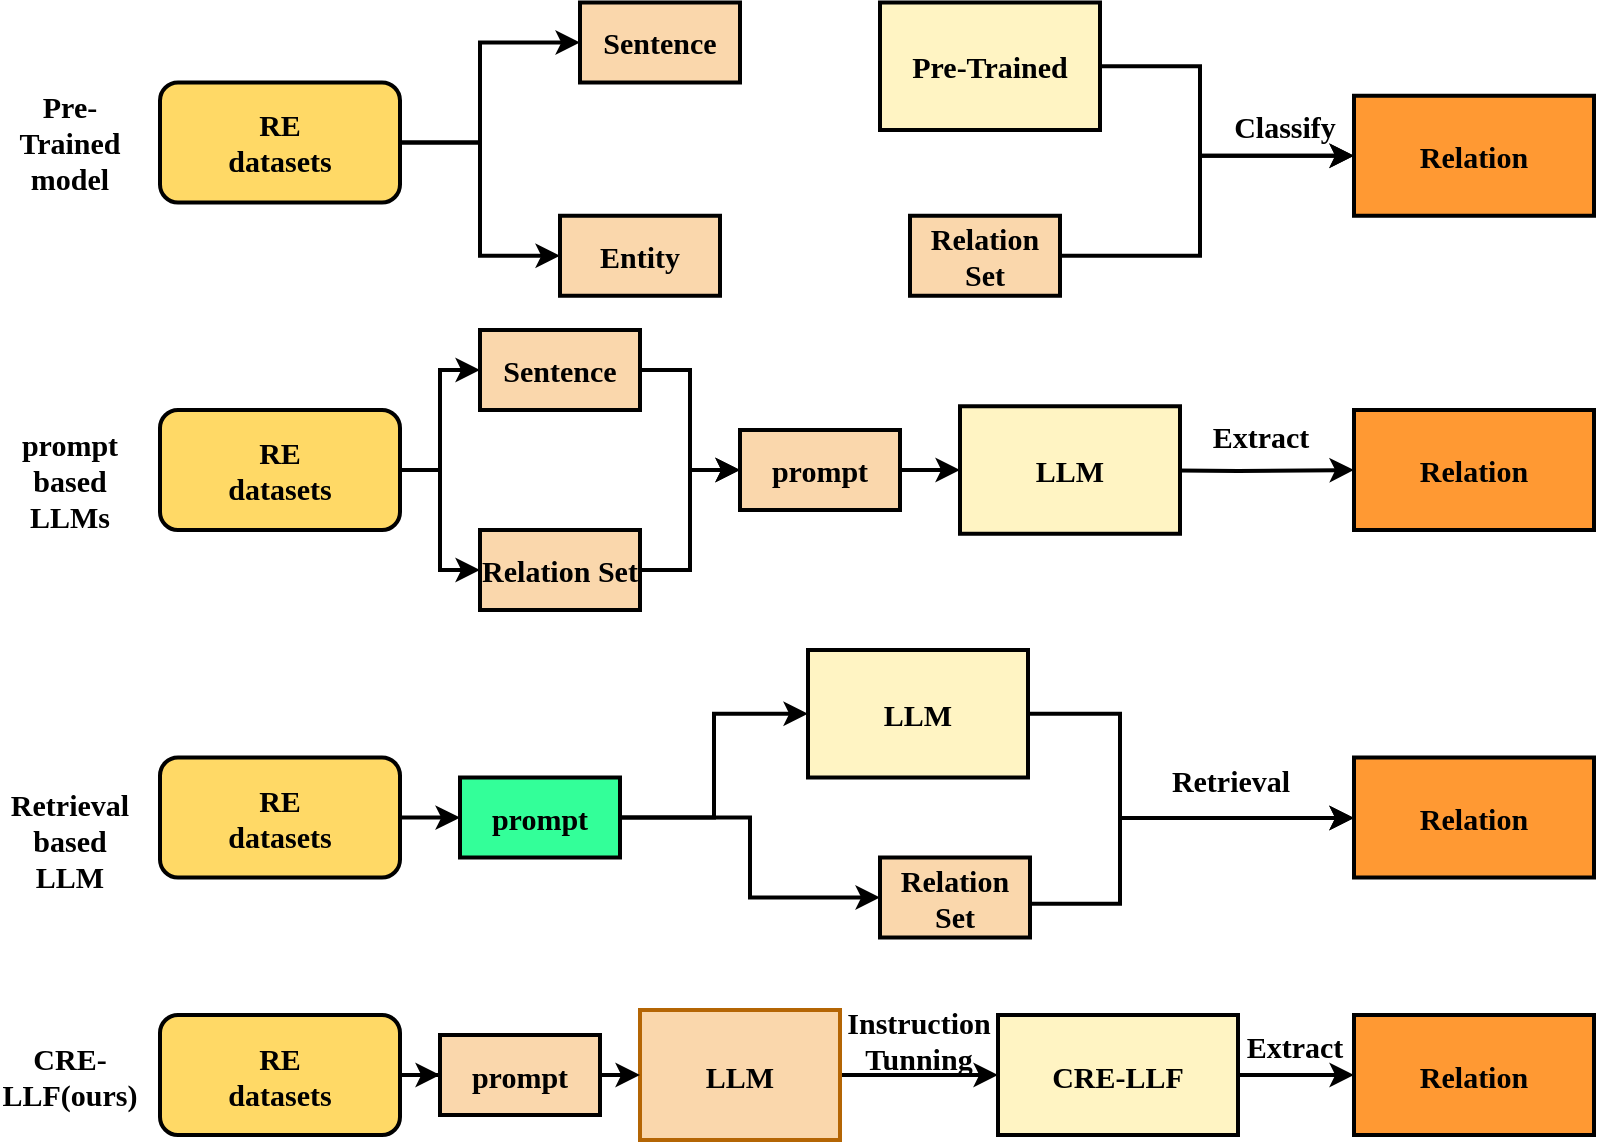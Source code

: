 <mxfile version="22.1.17" type="github">
  <diagram name="第 1 页" id="flA4l-o1dxtjvLFhLCzr">
    <mxGraphModel dx="906" dy="579" grid="1" gridSize="10" guides="1" tooltips="1" connect="1" arrows="1" fold="1" page="1" pageScale="1" pageWidth="827" pageHeight="1169" math="0" shadow="0">
      <root>
        <mxCell id="0" />
        <mxCell id="1" parent="0" />
        <mxCell id="z9Jyv8x2uTpzBOAvSgdd-29" style="edgeStyle=orthogonalEdgeStyle;rounded=0;orthogonalLoop=1;jettySize=auto;html=1;exitX=1;exitY=0.5;exitDx=0;exitDy=0;strokeWidth=2;fontFamily=Times New Roman;fontStyle=1;fontSize=15;" parent="1" source="jGrp5Y4HYreiGU5nSvVj-3" target="z9Jyv8x2uTpzBOAvSgdd-26" edge="1">
          <mxGeometry relative="1" as="geometry" />
        </mxCell>
        <mxCell id="jGrp5Y4HYreiGU5nSvVj-3" value="&lt;font style=&quot;font-size: 15px;&quot;&gt;RE&lt;br style=&quot;font-size: 15px;&quot;&gt;datasets&lt;/font&gt;" style="rounded=1;whiteSpace=wrap;html=1;fillColor=#FFD966;gradientColor=none;strokeWidth=2;fontFamily=Times New Roman;fontStyle=1;fontSize=15;" parent="1" vertex="1">
          <mxGeometry x="110" y="582.5" width="120" height="60" as="geometry" />
        </mxCell>
        <mxCell id="jGrp5Y4HYreiGU5nSvVj-10" value="&lt;font style=&quot;font-size: 15px;&quot;&gt;Instruction &lt;br style=&quot;font-size: 15px;&quot;&gt;Tunning&lt;/font&gt;" style="text;html=1;align=center;verticalAlign=middle;resizable=0;points=[];autosize=1;strokeColor=none;fillColor=none;strokeWidth=2;fontFamily=Times New Roman;fontStyle=1;fontSize=15;" parent="1" vertex="1">
          <mxGeometry x="439" y="570" width="100" height="50" as="geometry" />
        </mxCell>
        <mxCell id="jGrp5Y4HYreiGU5nSvVj-49" value="" style="edgeStyle=orthogonalEdgeStyle;rounded=0;orthogonalLoop=1;jettySize=auto;html=1;strokeWidth=2;fontFamily=Times New Roman;fontStyle=1;fontSize=15;" parent="1" source="jGrp5Y4HYreiGU5nSvVj-17" target="jGrp5Y4HYreiGU5nSvVj-48" edge="1">
          <mxGeometry relative="1" as="geometry" />
        </mxCell>
        <mxCell id="jGrp5Y4HYreiGU5nSvVj-17" value="&lt;font style=&quot;font-size: 15px;&quot;&gt;CRE-LLF&lt;/font&gt;" style="rounded=0;whiteSpace=wrap;html=1;fillColor=#FFF4C3;strokeWidth=2;fontFamily=Times New Roman;fontStyle=1;fontSize=15;" parent="1" vertex="1">
          <mxGeometry x="529" y="582.5" width="120" height="60" as="geometry" />
        </mxCell>
        <mxCell id="jGrp5Y4HYreiGU5nSvVj-21" value="CRE-LLF(ours)" style="text;html=1;strokeColor=none;fillColor=none;align=center;verticalAlign=middle;whiteSpace=wrap;rounded=0;strokeWidth=2;fontFamily=Times New Roman;fontStyle=1;fontSize=15;" parent="1" vertex="1">
          <mxGeometry x="30" y="597.5" width="70" height="30" as="geometry" />
        </mxCell>
        <mxCell id="jGrp5Y4HYreiGU5nSvVj-22" value="Pre-Trained model" style="text;html=1;strokeColor=none;fillColor=none;align=center;verticalAlign=middle;whiteSpace=wrap;rounded=0;strokeWidth=2;fontFamily=Times New Roman;fontStyle=1;fontSize=15;" parent="1" vertex="1">
          <mxGeometry x="30" y="131.25" width="70" height="30" as="geometry" />
        </mxCell>
        <mxCell id="jGrp5Y4HYreiGU5nSvVj-28" style="edgeStyle=orthogonalEdgeStyle;rounded=0;orthogonalLoop=1;jettySize=auto;html=1;exitX=1;exitY=0.5;exitDx=0;exitDy=0;entryX=0;entryY=0.5;entryDx=0;entryDy=0;strokeWidth=2;fontFamily=Times New Roman;fontStyle=1;fontSize=15;" parent="1" source="jGrp5Y4HYreiGU5nSvVj-23" target="jGrp5Y4HYreiGU5nSvVj-25" edge="1">
          <mxGeometry relative="1" as="geometry" />
        </mxCell>
        <mxCell id="jGrp5Y4HYreiGU5nSvVj-35" style="edgeStyle=orthogonalEdgeStyle;rounded=0;orthogonalLoop=1;jettySize=auto;html=1;exitX=1;exitY=0.5;exitDx=0;exitDy=0;entryX=0;entryY=0.5;entryDx=0;entryDy=0;strokeWidth=2;fontFamily=Times New Roman;fontStyle=1;fontSize=15;" parent="1" source="jGrp5Y4HYreiGU5nSvVj-23" target="jGrp5Y4HYreiGU5nSvVj-24" edge="1">
          <mxGeometry relative="1" as="geometry">
            <Array as="points">
              <mxPoint x="270" y="96.25" />
            </Array>
          </mxGeometry>
        </mxCell>
        <mxCell id="jGrp5Y4HYreiGU5nSvVj-23" value="&lt;font style=&quot;font-size: 15px;&quot;&gt;RE&lt;br style=&quot;font-size: 15px;&quot;&gt;datasets&lt;/font&gt;" style="rounded=1;whiteSpace=wrap;html=1;fillColor=#FFD966;gradientColor=none;strokeWidth=2;fontFamily=Times New Roman;fontStyle=1;fontSize=15;" parent="1" vertex="1">
          <mxGeometry x="110" y="116.25" width="120" height="60" as="geometry" />
        </mxCell>
        <mxCell id="jGrp5Y4HYreiGU5nSvVj-24" value="Sentence" style="rounded=0;whiteSpace=wrap;html=1;fillColor=#FAD7AC;strokeColor=#000000;strokeWidth=2;fontFamily=Times New Roman;fontStyle=1;fontSize=15;" parent="1" vertex="1">
          <mxGeometry x="320" y="76.25" width="80" height="40" as="geometry" />
        </mxCell>
        <mxCell id="jGrp5Y4HYreiGU5nSvVj-25" value="Entity" style="rounded=0;whiteSpace=wrap;html=1;fillColor=#FAD7AC;strokeWidth=2;fontFamily=Times New Roman;fontStyle=1;fontSize=15;" parent="1" vertex="1">
          <mxGeometry x="310" y="182.88" width="80" height="40" as="geometry" />
        </mxCell>
        <mxCell id="jGrp5Y4HYreiGU5nSvVj-52" style="edgeStyle=orthogonalEdgeStyle;rounded=0;orthogonalLoop=1;jettySize=auto;html=1;exitX=1;exitY=0.5;exitDx=0;exitDy=0;entryX=0;entryY=0.5;entryDx=0;entryDy=0;strokeWidth=2;fontFamily=Times New Roman;fontStyle=1;fontSize=15;" parent="1" source="jGrp5Y4HYreiGU5nSvVj-36" target="jGrp5Y4HYreiGU5nSvVj-45" edge="1">
          <mxGeometry relative="1" as="geometry">
            <Array as="points">
              <mxPoint x="630" y="108" />
              <mxPoint x="630" y="153" />
            </Array>
          </mxGeometry>
        </mxCell>
        <mxCell id="jGrp5Y4HYreiGU5nSvVj-36" value="&lt;span style=&quot;font-size: 15px;&quot;&gt;Pre-Trained&lt;/span&gt;" style="rounded=0;whiteSpace=wrap;html=1;fillColor=#FFF4C3;strokeWidth=2;fontFamily=Times New Roman;fontStyle=1;fontSize=15;" parent="1" vertex="1">
          <mxGeometry x="470" y="76.25" width="110" height="63.75" as="geometry" />
        </mxCell>
        <mxCell id="jGrp5Y4HYreiGU5nSvVj-45" value="&lt;font style=&quot;font-size: 15px;&quot;&gt;Relation&lt;/font&gt;" style="whiteSpace=wrap;html=1;rounded=0;fillColor=#FF9933;strokeWidth=2;fontFamily=Times New Roman;fontStyle=1;fontSize=15;" parent="1" vertex="1">
          <mxGeometry x="707" y="122.88" width="120" height="60" as="geometry" />
        </mxCell>
        <mxCell id="jGrp5Y4HYreiGU5nSvVj-47" value="Classify" style="text;html=1;align=center;verticalAlign=middle;resizable=0;points=[];autosize=1;strokeColor=none;fillColor=none;strokeWidth=2;fontFamily=Times New Roman;fontStyle=1;fontSize=15;" parent="1" vertex="1">
          <mxGeometry x="637" y="122.88" width="70" height="30" as="geometry" />
        </mxCell>
        <mxCell id="jGrp5Y4HYreiGU5nSvVj-48" value="Relation" style="whiteSpace=wrap;html=1;fillColor=#FF9933;rounded=0;strokeWidth=2;fontFamily=Times New Roman;fontStyle=1;fontSize=15;" parent="1" vertex="1">
          <mxGeometry x="707" y="582.5" width="120" height="60" as="geometry" />
        </mxCell>
        <mxCell id="z9Jyv8x2uTpzBOAvSgdd-49" style="edgeStyle=orthogonalEdgeStyle;rounded=0;orthogonalLoop=1;jettySize=auto;html=1;exitX=1;exitY=0.5;exitDx=0;exitDy=0;entryX=0;entryY=0.5;entryDx=0;entryDy=0;strokeWidth=2;fontFamily=Times New Roman;fontStyle=1;fontSize=15;" parent="1" source="z9Jyv8x2uTpzBOAvSgdd-2" target="z9Jyv8x2uTpzBOAvSgdd-7" edge="1">
          <mxGeometry relative="1" as="geometry" />
        </mxCell>
        <mxCell id="z9Jyv8x2uTpzBOAvSgdd-50" style="edgeStyle=orthogonalEdgeStyle;rounded=0;orthogonalLoop=1;jettySize=auto;html=1;exitX=1;exitY=0.5;exitDx=0;exitDy=0;entryX=0;entryY=0.5;entryDx=0;entryDy=0;strokeWidth=2;fontFamily=Times New Roman;fontStyle=1;fontSize=15;" parent="1" source="z9Jyv8x2uTpzBOAvSgdd-2" target="z9Jyv8x2uTpzBOAvSgdd-11" edge="1">
          <mxGeometry relative="1" as="geometry" />
        </mxCell>
        <mxCell id="z9Jyv8x2uTpzBOAvSgdd-2" value="&lt;font style=&quot;font-size: 15px;&quot;&gt;RE&lt;br style=&quot;font-size: 15px;&quot;&gt;datasets&lt;/font&gt;" style="rounded=1;whiteSpace=wrap;html=1;fillColor=#FFD966;gradientColor=none;strokeWidth=2;fontFamily=Times New Roman;fontStyle=1;fontSize=15;" parent="1" vertex="1">
          <mxGeometry x="110" y="280" width="120" height="60" as="geometry" />
        </mxCell>
        <mxCell id="z9Jyv8x2uTpzBOAvSgdd-20" style="edgeStyle=orthogonalEdgeStyle;rounded=0;orthogonalLoop=1;jettySize=auto;html=1;exitX=1;exitY=0.5;exitDx=0;exitDy=0;entryX=0;entryY=0.5;entryDx=0;entryDy=0;strokeWidth=2;fontFamily=Times New Roman;fontStyle=1;fontSize=15;" parent="1" source="z9Jyv8x2uTpzBOAvSgdd-7" target="z9Jyv8x2uTpzBOAvSgdd-19" edge="1">
          <mxGeometry relative="1" as="geometry" />
        </mxCell>
        <mxCell id="z9Jyv8x2uTpzBOAvSgdd-7" value="Sentence" style="rounded=0;whiteSpace=wrap;html=1;fillColor=#FAD7AC;strokeColor=default;strokeWidth=2;fontFamily=Times New Roman;fontStyle=1;fontSize=15;" parent="1" vertex="1">
          <mxGeometry x="270" y="240" width="80" height="40" as="geometry" />
        </mxCell>
        <mxCell id="z9Jyv8x2uTpzBOAvSgdd-21" style="edgeStyle=orthogonalEdgeStyle;rounded=0;orthogonalLoop=1;jettySize=auto;html=1;exitX=1;exitY=0.5;exitDx=0;exitDy=0;entryX=0;entryY=0.5;entryDx=0;entryDy=0;strokeWidth=2;fontFamily=Times New Roman;fontStyle=1;fontSize=15;" parent="1" source="z9Jyv8x2uTpzBOAvSgdd-11" target="z9Jyv8x2uTpzBOAvSgdd-19" edge="1">
          <mxGeometry relative="1" as="geometry" />
        </mxCell>
        <mxCell id="z9Jyv8x2uTpzBOAvSgdd-11" value="Relation Set" style="rounded=0;whiteSpace=wrap;html=1;fillColor=#FAD7AC;strokeWidth=2;fontFamily=Times New Roman;fontStyle=1;fontSize=15;" parent="1" vertex="1">
          <mxGeometry x="270" y="340" width="80" height="40" as="geometry" />
        </mxCell>
        <mxCell id="z9Jyv8x2uTpzBOAvSgdd-16" style="edgeStyle=orthogonalEdgeStyle;rounded=0;orthogonalLoop=1;jettySize=auto;html=1;exitX=1;exitY=0.5;exitDx=0;exitDy=0;entryX=0;entryY=0.5;entryDx=0;entryDy=0;strokeWidth=2;fontFamily=Times New Roman;fontStyle=1;fontSize=15;" parent="1" target="z9Jyv8x2uTpzBOAvSgdd-15" edge="1">
          <mxGeometry relative="1" as="geometry">
            <mxPoint x="590" y="310.005" as="sourcePoint" />
          </mxGeometry>
        </mxCell>
        <mxCell id="z9Jyv8x2uTpzBOAvSgdd-15" value="&lt;font style=&quot;font-size: 15px;&quot;&gt;Relation&lt;/font&gt;" style="whiteSpace=wrap;html=1;rounded=0;fillColor=#FF9933;strokeWidth=2;fontFamily=Times New Roman;fontStyle=1;fontSize=15;" parent="1" vertex="1">
          <mxGeometry x="707" y="280" width="120" height="60" as="geometry" />
        </mxCell>
        <mxCell id="z9Jyv8x2uTpzBOAvSgdd-18" value="&lt;font style=&quot;font-size: 15px;&quot;&gt;LLM&lt;/font&gt;" style="rounded=0;whiteSpace=wrap;html=1;fillColor=#FFF4C3;strokeWidth=2;fontFamily=Times New Roman;fontStyle=1;fontSize=15;" parent="1" vertex="1">
          <mxGeometry x="510" y="278.13" width="110" height="63.75" as="geometry" />
        </mxCell>
        <mxCell id="z9Jyv8x2uTpzBOAvSgdd-24" style="edgeStyle=orthogonalEdgeStyle;rounded=0;orthogonalLoop=1;jettySize=auto;html=1;exitX=1;exitY=0.5;exitDx=0;exitDy=0;entryX=0;entryY=0.5;entryDx=0;entryDy=0;strokeWidth=2;fontFamily=Times New Roman;fontStyle=1;fontSize=15;" parent="1" source="z9Jyv8x2uTpzBOAvSgdd-19" target="z9Jyv8x2uTpzBOAvSgdd-18" edge="1">
          <mxGeometry relative="1" as="geometry" />
        </mxCell>
        <mxCell id="z9Jyv8x2uTpzBOAvSgdd-19" value="prompt" style="rounded=0;whiteSpace=wrap;html=1;fillColor=#FAD7AC;strokeWidth=2;fontFamily=Times New Roman;fontStyle=1;fontSize=15;" parent="1" vertex="1">
          <mxGeometry x="400" y="290" width="80" height="40" as="geometry" />
        </mxCell>
        <mxCell id="z9Jyv8x2uTpzBOAvSgdd-31" value="" style="edgeStyle=orthogonalEdgeStyle;rounded=0;orthogonalLoop=1;jettySize=auto;html=1;strokeWidth=2;fontFamily=Times New Roman;fontStyle=1;fontSize=15;" parent="1" source="z9Jyv8x2uTpzBOAvSgdd-25" target="jGrp5Y4HYreiGU5nSvVj-17" edge="1">
          <mxGeometry relative="1" as="geometry" />
        </mxCell>
        <mxCell id="z9Jyv8x2uTpzBOAvSgdd-25" value="&lt;font style=&quot;font-size: 15px;&quot;&gt;LLM&lt;/font&gt;" style="rounded=0;whiteSpace=wrap;html=1;fillColor=#fad7ac;strokeColor=#b46504;strokeWidth=2;fontFamily=Times New Roman;fontStyle=1;fontSize=15;" parent="1" vertex="1">
          <mxGeometry x="350" y="580" width="100" height="65" as="geometry" />
        </mxCell>
        <mxCell id="z9Jyv8x2uTpzBOAvSgdd-30" style="edgeStyle=orthogonalEdgeStyle;rounded=0;orthogonalLoop=1;jettySize=auto;html=1;exitX=1;exitY=0.5;exitDx=0;exitDy=0;entryX=0;entryY=0.5;entryDx=0;entryDy=0;strokeWidth=2;fontFamily=Times New Roman;fontStyle=1;fontSize=15;" parent="1" source="z9Jyv8x2uTpzBOAvSgdd-26" target="z9Jyv8x2uTpzBOAvSgdd-25" edge="1">
          <mxGeometry relative="1" as="geometry" />
        </mxCell>
        <mxCell id="z9Jyv8x2uTpzBOAvSgdd-26" value="prompt" style="rounded=0;whiteSpace=wrap;html=1;fillColor=#FAD7AC;strokeWidth=2;fontFamily=Times New Roman;fontStyle=1;fontSize=15;" parent="1" vertex="1">
          <mxGeometry x="250" y="592.5" width="80" height="40" as="geometry" />
        </mxCell>
        <mxCell id="z9Jyv8x2uTpzBOAvSgdd-32" value="prompt based LLMs" style="text;html=1;strokeColor=none;fillColor=none;align=center;verticalAlign=middle;whiteSpace=wrap;rounded=0;strokeWidth=2;fontFamily=Times New Roman;fontStyle=1;fontSize=15;" parent="1" vertex="1">
          <mxGeometry x="30" y="300" width="70" height="30" as="geometry" />
        </mxCell>
        <mxCell id="z9Jyv8x2uTpzBOAvSgdd-33" value="Extract" style="text;html=1;align=center;verticalAlign=middle;resizable=0;points=[];autosize=1;strokeColor=none;fillColor=none;strokeWidth=2;fontFamily=Times New Roman;fontStyle=1;fontSize=15;" parent="1" vertex="1">
          <mxGeometry x="625" y="278.13" width="70" height="30" as="geometry" />
        </mxCell>
        <mxCell id="z9Jyv8x2uTpzBOAvSgdd-52" value="" style="edgeStyle=orthogonalEdgeStyle;rounded=0;orthogonalLoop=1;jettySize=auto;html=1;strokeWidth=2;fontFamily=Times New Roman;fontStyle=1;fontSize=15;" parent="1" source="z9Jyv8x2uTpzBOAvSgdd-34" target="z9Jyv8x2uTpzBOAvSgdd-45" edge="1">
          <mxGeometry relative="1" as="geometry" />
        </mxCell>
        <mxCell id="z9Jyv8x2uTpzBOAvSgdd-34" value="&lt;font style=&quot;font-size: 15px;&quot;&gt;RE&lt;br style=&quot;font-size: 15px;&quot;&gt;datasets&lt;/font&gt;" style="rounded=1;whiteSpace=wrap;html=1;fillColor=#FFD966;gradientColor=none;strokeWidth=2;fontFamily=Times New Roman;fontStyle=1;fontSize=15;" parent="1" vertex="1">
          <mxGeometry x="110" y="453.75" width="120" height="60" as="geometry" />
        </mxCell>
        <mxCell id="z9Jyv8x2uTpzBOAvSgdd-42" value="Relation" style="whiteSpace=wrap;html=1;rounded=0;fillColor=#FF9933;strokeWidth=2;fontFamily=Times New Roman;fontStyle=1;fontSize=15;" parent="1" vertex="1">
          <mxGeometry x="707" y="453.75" width="120" height="60" as="geometry" />
        </mxCell>
        <mxCell id="z9Jyv8x2uTpzBOAvSgdd-57" style="edgeStyle=orthogonalEdgeStyle;rounded=0;orthogonalLoop=1;jettySize=auto;html=1;exitX=1;exitY=0.5;exitDx=0;exitDy=0;entryX=0;entryY=0.5;entryDx=0;entryDy=0;strokeWidth=2;fontFamily=Times New Roman;fontStyle=1;fontSize=15;" parent="1" source="z9Jyv8x2uTpzBOAvSgdd-45" target="z9Jyv8x2uTpzBOAvSgdd-53" edge="1">
          <mxGeometry relative="1" as="geometry" />
        </mxCell>
        <mxCell id="uANaSI1cVHbDvgKkwEjF-6" style="edgeStyle=orthogonalEdgeStyle;rounded=0;orthogonalLoop=1;jettySize=auto;html=1;exitX=1;exitY=0.5;exitDx=0;exitDy=0;entryX=0;entryY=0.5;entryDx=0;entryDy=0;strokeWidth=2;fontFamily=Times New Roman;fontStyle=1;fontSize=15;" edge="1" parent="1" source="z9Jyv8x2uTpzBOAvSgdd-45" target="uANaSI1cVHbDvgKkwEjF-5">
          <mxGeometry relative="1" as="geometry" />
        </mxCell>
        <mxCell id="z9Jyv8x2uTpzBOAvSgdd-45" value="prompt" style="rounded=0;whiteSpace=wrap;html=1;fillColor=#33FF99;strokeWidth=2;fontFamily=Times New Roman;fontStyle=1;fontSize=15;" parent="1" vertex="1">
          <mxGeometry x="260" y="463.75" width="80" height="40" as="geometry" />
        </mxCell>
        <mxCell id="z9Jyv8x2uTpzBOAvSgdd-46" value="Retrieval based LLM" style="text;html=1;strokeColor=none;fillColor=none;align=center;verticalAlign=middle;whiteSpace=wrap;rounded=0;strokeWidth=2;fontFamily=Times New Roman;fontStyle=1;fontSize=15;" parent="1" vertex="1">
          <mxGeometry x="30" y="480" width="70" height="30" as="geometry" />
        </mxCell>
        <mxCell id="z9Jyv8x2uTpzBOAvSgdd-47" value="Retrieval" style="text;html=1;align=center;verticalAlign=middle;resizable=0;points=[];autosize=1;strokeColor=none;fillColor=none;strokeWidth=2;fontFamily=Times New Roman;fontStyle=1;fontSize=15;" parent="1" vertex="1">
          <mxGeometry x="605" y="450" width="80" height="30" as="geometry" />
        </mxCell>
        <mxCell id="z9Jyv8x2uTpzBOAvSgdd-58" style="edgeStyle=orthogonalEdgeStyle;rounded=0;orthogonalLoop=1;jettySize=auto;html=1;exitX=1;exitY=0.5;exitDx=0;exitDy=0;strokeWidth=2;fontFamily=Times New Roman;fontStyle=1;fontSize=15;" parent="1" source="z9Jyv8x2uTpzBOAvSgdd-53" target="z9Jyv8x2uTpzBOAvSgdd-42" edge="1">
          <mxGeometry relative="1" as="geometry">
            <Array as="points">
              <mxPoint x="590" y="432" />
              <mxPoint x="590" y="484" />
            </Array>
          </mxGeometry>
        </mxCell>
        <mxCell id="z9Jyv8x2uTpzBOAvSgdd-53" value="&lt;font style=&quot;font-size: 15px;&quot;&gt;LLM&lt;/font&gt;" style="rounded=0;whiteSpace=wrap;html=1;fillColor=#FFF4C3;strokeWidth=2;fontFamily=Times New Roman;fontStyle=1;fontSize=15;" parent="1" vertex="1">
          <mxGeometry x="434" y="400" width="110" height="63.75" as="geometry" />
        </mxCell>
        <mxCell id="z9Jyv8x2uTpzBOAvSgdd-60" style="edgeStyle=orthogonalEdgeStyle;rounded=0;orthogonalLoop=1;jettySize=auto;html=1;exitX=1;exitY=0.5;exitDx=0;exitDy=0;strokeWidth=2;fontFamily=Times New Roman;fontStyle=1;fontSize=15;" parent="1" target="z9Jyv8x2uTpzBOAvSgdd-42" edge="1">
          <mxGeometry relative="1" as="geometry">
            <Array as="points">
              <mxPoint x="590" y="527" />
              <mxPoint x="590" y="484" />
            </Array>
            <mxPoint x="544" y="526.875" as="sourcePoint" />
          </mxGeometry>
        </mxCell>
        <mxCell id="z9Jyv8x2uTpzBOAvSgdd-61" value="Extract" style="text;html=1;align=center;verticalAlign=middle;resizable=0;points=[];autosize=1;strokeColor=none;fillColor=none;strokeWidth=2;fontFamily=Times New Roman;fontStyle=1;fontSize=15;" parent="1" vertex="1">
          <mxGeometry x="642" y="582.5" width="70" height="30" as="geometry" />
        </mxCell>
        <mxCell id="uANaSI1cVHbDvgKkwEjF-4" style="edgeStyle=orthogonalEdgeStyle;rounded=0;orthogonalLoop=1;jettySize=auto;html=1;entryX=0;entryY=0.5;entryDx=0;entryDy=0;strokeWidth=2;fontFamily=Times New Roman;fontStyle=1;fontSize=15;" edge="1" parent="1" source="uANaSI1cVHbDvgKkwEjF-3" target="jGrp5Y4HYreiGU5nSvVj-45">
          <mxGeometry relative="1" as="geometry">
            <Array as="points">
              <mxPoint x="630" y="203" />
              <mxPoint x="630" y="153" />
            </Array>
          </mxGeometry>
        </mxCell>
        <mxCell id="uANaSI1cVHbDvgKkwEjF-3" value="Relation Set" style="rounded=0;whiteSpace=wrap;html=1;fillColor=#FAD7AC;strokeWidth=2;fontFamily=Times New Roman;fontStyle=1;fontSize=15;" vertex="1" parent="1">
          <mxGeometry x="485" y="182.88" width="75" height="40" as="geometry" />
        </mxCell>
        <mxCell id="uANaSI1cVHbDvgKkwEjF-5" value="Relation Set" style="rounded=0;whiteSpace=wrap;html=1;fillColor=#FAD7AC;strokeWidth=2;fontFamily=Times New Roman;fontStyle=1;fontSize=15;" vertex="1" parent="1">
          <mxGeometry x="470" y="503.75" width="75" height="40" as="geometry" />
        </mxCell>
      </root>
    </mxGraphModel>
  </diagram>
</mxfile>
